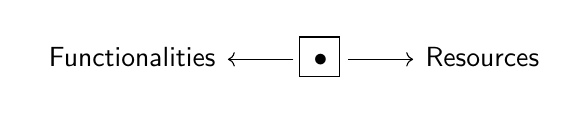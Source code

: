 % \begin{comment}
%     \begin{tikzpicture}
%     \draw[draw=black] (-5,-1) rectangle ++(1,1);
%     \node at (-4.5,-1.5) {$F$};
%     \draw[draw=black] (-2.5,-1) rectangle ++(1,1);
%     \node at (-2,-1.5) {Imp};
%     \draw[draw=black] (0,-1) rectangle ++(1,1);
%     \node at (0.5,-1.5) {$R$};
%     \node[circle,minimum size=0.05cm,fill=black] at (-2,-0.5){};
%     \draw[->] (-2,-0.5) to (-4,-0.5);
%     \draw[->] (-2,-0.5) to (0,-0.5);
%     \end{tikzpicture}
% \end{comment}
\begin{tikzpicture}
\node at (0,0) {
\begin{tikzcd}
\mathsf{Functionalities} &\hspace{0.1cm} \bullet \hspace{0.1cm} \arrow{r}\arrow{l}&\mathsf{Resources}
\end{tikzcd}};
\draw[draw=black] (0.075,-0.25) rectangle ++(0.5,0.5);
\end{tikzpicture}